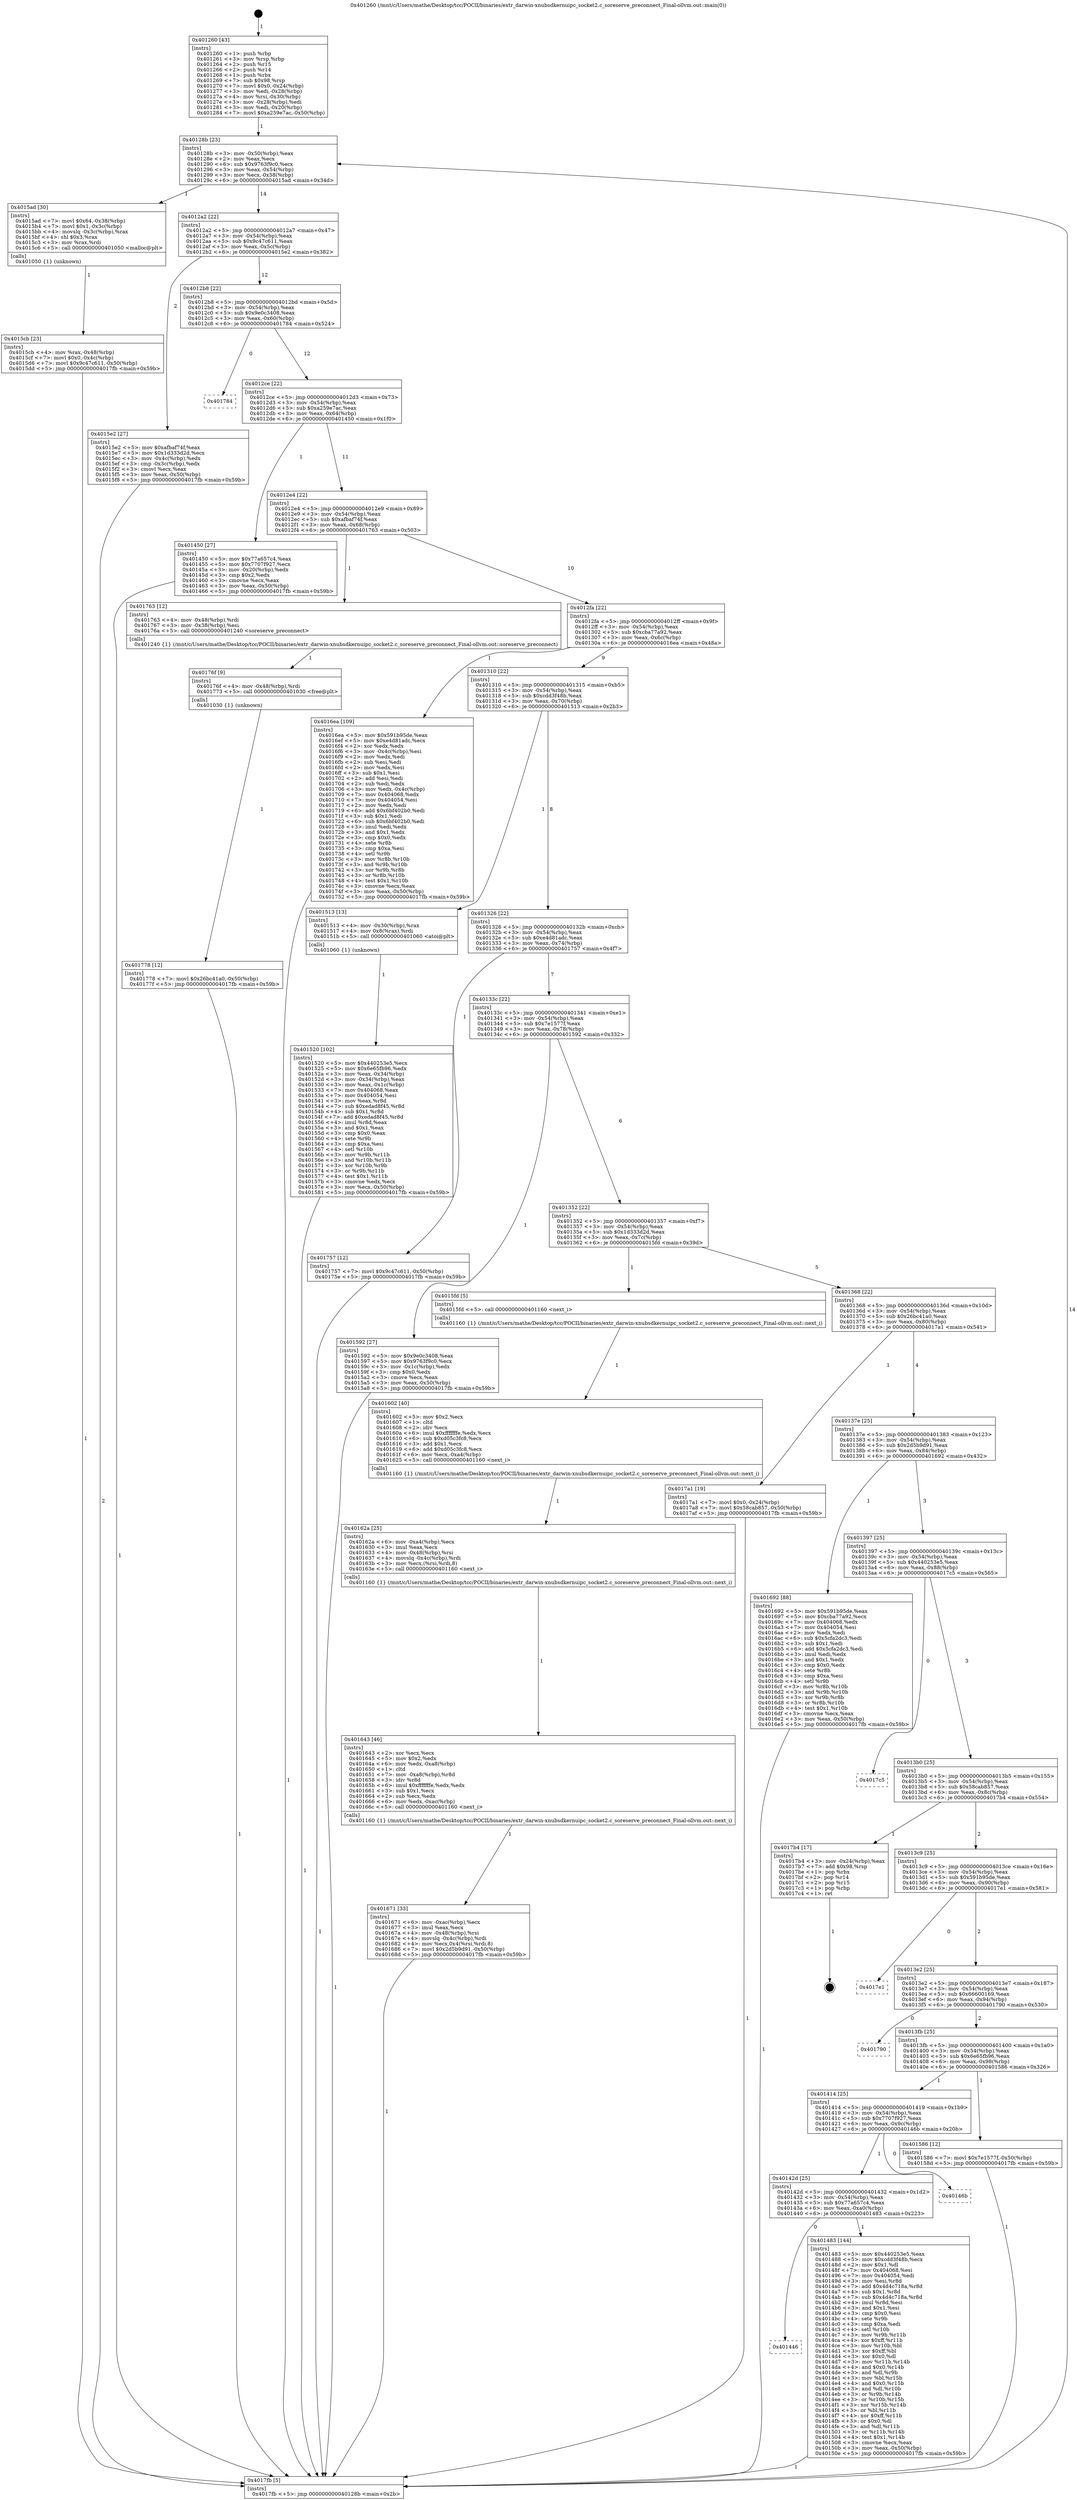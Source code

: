 digraph "0x401260" {
  label = "0x401260 (/mnt/c/Users/mathe/Desktop/tcc/POCII/binaries/extr_darwin-xnubsdkernuipc_socket2.c_soreserve_preconnect_Final-ollvm.out::main(0))"
  labelloc = "t"
  node[shape=record]

  Entry [label="",width=0.3,height=0.3,shape=circle,fillcolor=black,style=filled]
  "0x40128b" [label="{
     0x40128b [23]\l
     | [instrs]\l
     &nbsp;&nbsp;0x40128b \<+3\>: mov -0x50(%rbp),%eax\l
     &nbsp;&nbsp;0x40128e \<+2\>: mov %eax,%ecx\l
     &nbsp;&nbsp;0x401290 \<+6\>: sub $0x9763f9c0,%ecx\l
     &nbsp;&nbsp;0x401296 \<+3\>: mov %eax,-0x54(%rbp)\l
     &nbsp;&nbsp;0x401299 \<+3\>: mov %ecx,-0x58(%rbp)\l
     &nbsp;&nbsp;0x40129c \<+6\>: je 00000000004015ad \<main+0x34d\>\l
  }"]
  "0x4015ad" [label="{
     0x4015ad [30]\l
     | [instrs]\l
     &nbsp;&nbsp;0x4015ad \<+7\>: movl $0x64,-0x38(%rbp)\l
     &nbsp;&nbsp;0x4015b4 \<+7\>: movl $0x1,-0x3c(%rbp)\l
     &nbsp;&nbsp;0x4015bb \<+4\>: movslq -0x3c(%rbp),%rax\l
     &nbsp;&nbsp;0x4015bf \<+4\>: shl $0x3,%rax\l
     &nbsp;&nbsp;0x4015c3 \<+3\>: mov %rax,%rdi\l
     &nbsp;&nbsp;0x4015c6 \<+5\>: call 0000000000401050 \<malloc@plt\>\l
     | [calls]\l
     &nbsp;&nbsp;0x401050 \{1\} (unknown)\l
  }"]
  "0x4012a2" [label="{
     0x4012a2 [22]\l
     | [instrs]\l
     &nbsp;&nbsp;0x4012a2 \<+5\>: jmp 00000000004012a7 \<main+0x47\>\l
     &nbsp;&nbsp;0x4012a7 \<+3\>: mov -0x54(%rbp),%eax\l
     &nbsp;&nbsp;0x4012aa \<+5\>: sub $0x9c47c611,%eax\l
     &nbsp;&nbsp;0x4012af \<+3\>: mov %eax,-0x5c(%rbp)\l
     &nbsp;&nbsp;0x4012b2 \<+6\>: je 00000000004015e2 \<main+0x382\>\l
  }"]
  Exit [label="",width=0.3,height=0.3,shape=circle,fillcolor=black,style=filled,peripheries=2]
  "0x4015e2" [label="{
     0x4015e2 [27]\l
     | [instrs]\l
     &nbsp;&nbsp;0x4015e2 \<+5\>: mov $0xafbaf74f,%eax\l
     &nbsp;&nbsp;0x4015e7 \<+5\>: mov $0x1d333d2d,%ecx\l
     &nbsp;&nbsp;0x4015ec \<+3\>: mov -0x4c(%rbp),%edx\l
     &nbsp;&nbsp;0x4015ef \<+3\>: cmp -0x3c(%rbp),%edx\l
     &nbsp;&nbsp;0x4015f2 \<+3\>: cmovl %ecx,%eax\l
     &nbsp;&nbsp;0x4015f5 \<+3\>: mov %eax,-0x50(%rbp)\l
     &nbsp;&nbsp;0x4015f8 \<+5\>: jmp 00000000004017fb \<main+0x59b\>\l
  }"]
  "0x4012b8" [label="{
     0x4012b8 [22]\l
     | [instrs]\l
     &nbsp;&nbsp;0x4012b8 \<+5\>: jmp 00000000004012bd \<main+0x5d\>\l
     &nbsp;&nbsp;0x4012bd \<+3\>: mov -0x54(%rbp),%eax\l
     &nbsp;&nbsp;0x4012c0 \<+5\>: sub $0x9e0c3408,%eax\l
     &nbsp;&nbsp;0x4012c5 \<+3\>: mov %eax,-0x60(%rbp)\l
     &nbsp;&nbsp;0x4012c8 \<+6\>: je 0000000000401784 \<main+0x524\>\l
  }"]
  "0x401778" [label="{
     0x401778 [12]\l
     | [instrs]\l
     &nbsp;&nbsp;0x401778 \<+7\>: movl $0x26bc41a0,-0x50(%rbp)\l
     &nbsp;&nbsp;0x40177f \<+5\>: jmp 00000000004017fb \<main+0x59b\>\l
  }"]
  "0x401784" [label="{
     0x401784\l
  }", style=dashed]
  "0x4012ce" [label="{
     0x4012ce [22]\l
     | [instrs]\l
     &nbsp;&nbsp;0x4012ce \<+5\>: jmp 00000000004012d3 \<main+0x73\>\l
     &nbsp;&nbsp;0x4012d3 \<+3\>: mov -0x54(%rbp),%eax\l
     &nbsp;&nbsp;0x4012d6 \<+5\>: sub $0xa259e7ac,%eax\l
     &nbsp;&nbsp;0x4012db \<+3\>: mov %eax,-0x64(%rbp)\l
     &nbsp;&nbsp;0x4012de \<+6\>: je 0000000000401450 \<main+0x1f0\>\l
  }"]
  "0x40176f" [label="{
     0x40176f [9]\l
     | [instrs]\l
     &nbsp;&nbsp;0x40176f \<+4\>: mov -0x48(%rbp),%rdi\l
     &nbsp;&nbsp;0x401773 \<+5\>: call 0000000000401030 \<free@plt\>\l
     | [calls]\l
     &nbsp;&nbsp;0x401030 \{1\} (unknown)\l
  }"]
  "0x401450" [label="{
     0x401450 [27]\l
     | [instrs]\l
     &nbsp;&nbsp;0x401450 \<+5\>: mov $0x77a657c4,%eax\l
     &nbsp;&nbsp;0x401455 \<+5\>: mov $0x7707f927,%ecx\l
     &nbsp;&nbsp;0x40145a \<+3\>: mov -0x20(%rbp),%edx\l
     &nbsp;&nbsp;0x40145d \<+3\>: cmp $0x2,%edx\l
     &nbsp;&nbsp;0x401460 \<+3\>: cmovne %ecx,%eax\l
     &nbsp;&nbsp;0x401463 \<+3\>: mov %eax,-0x50(%rbp)\l
     &nbsp;&nbsp;0x401466 \<+5\>: jmp 00000000004017fb \<main+0x59b\>\l
  }"]
  "0x4012e4" [label="{
     0x4012e4 [22]\l
     | [instrs]\l
     &nbsp;&nbsp;0x4012e4 \<+5\>: jmp 00000000004012e9 \<main+0x89\>\l
     &nbsp;&nbsp;0x4012e9 \<+3\>: mov -0x54(%rbp),%eax\l
     &nbsp;&nbsp;0x4012ec \<+5\>: sub $0xafbaf74f,%eax\l
     &nbsp;&nbsp;0x4012f1 \<+3\>: mov %eax,-0x68(%rbp)\l
     &nbsp;&nbsp;0x4012f4 \<+6\>: je 0000000000401763 \<main+0x503\>\l
  }"]
  "0x4017fb" [label="{
     0x4017fb [5]\l
     | [instrs]\l
     &nbsp;&nbsp;0x4017fb \<+5\>: jmp 000000000040128b \<main+0x2b\>\l
  }"]
  "0x401260" [label="{
     0x401260 [43]\l
     | [instrs]\l
     &nbsp;&nbsp;0x401260 \<+1\>: push %rbp\l
     &nbsp;&nbsp;0x401261 \<+3\>: mov %rsp,%rbp\l
     &nbsp;&nbsp;0x401264 \<+2\>: push %r15\l
     &nbsp;&nbsp;0x401266 \<+2\>: push %r14\l
     &nbsp;&nbsp;0x401268 \<+1\>: push %rbx\l
     &nbsp;&nbsp;0x401269 \<+7\>: sub $0x98,%rsp\l
     &nbsp;&nbsp;0x401270 \<+7\>: movl $0x0,-0x24(%rbp)\l
     &nbsp;&nbsp;0x401277 \<+3\>: mov %edi,-0x28(%rbp)\l
     &nbsp;&nbsp;0x40127a \<+4\>: mov %rsi,-0x30(%rbp)\l
     &nbsp;&nbsp;0x40127e \<+3\>: mov -0x28(%rbp),%edi\l
     &nbsp;&nbsp;0x401281 \<+3\>: mov %edi,-0x20(%rbp)\l
     &nbsp;&nbsp;0x401284 \<+7\>: movl $0xa259e7ac,-0x50(%rbp)\l
  }"]
  "0x401671" [label="{
     0x401671 [33]\l
     | [instrs]\l
     &nbsp;&nbsp;0x401671 \<+6\>: mov -0xac(%rbp),%ecx\l
     &nbsp;&nbsp;0x401677 \<+3\>: imul %eax,%ecx\l
     &nbsp;&nbsp;0x40167a \<+4\>: mov -0x48(%rbp),%rsi\l
     &nbsp;&nbsp;0x40167e \<+4\>: movslq -0x4c(%rbp),%rdi\l
     &nbsp;&nbsp;0x401682 \<+4\>: mov %ecx,0x4(%rsi,%rdi,8)\l
     &nbsp;&nbsp;0x401686 \<+7\>: movl $0x2d5b9d91,-0x50(%rbp)\l
     &nbsp;&nbsp;0x40168d \<+5\>: jmp 00000000004017fb \<main+0x59b\>\l
  }"]
  "0x401763" [label="{
     0x401763 [12]\l
     | [instrs]\l
     &nbsp;&nbsp;0x401763 \<+4\>: mov -0x48(%rbp),%rdi\l
     &nbsp;&nbsp;0x401767 \<+3\>: mov -0x38(%rbp),%esi\l
     &nbsp;&nbsp;0x40176a \<+5\>: call 0000000000401240 \<soreserve_preconnect\>\l
     | [calls]\l
     &nbsp;&nbsp;0x401240 \{1\} (/mnt/c/Users/mathe/Desktop/tcc/POCII/binaries/extr_darwin-xnubsdkernuipc_socket2.c_soreserve_preconnect_Final-ollvm.out::soreserve_preconnect)\l
  }"]
  "0x4012fa" [label="{
     0x4012fa [22]\l
     | [instrs]\l
     &nbsp;&nbsp;0x4012fa \<+5\>: jmp 00000000004012ff \<main+0x9f\>\l
     &nbsp;&nbsp;0x4012ff \<+3\>: mov -0x54(%rbp),%eax\l
     &nbsp;&nbsp;0x401302 \<+5\>: sub $0xcba77a92,%eax\l
     &nbsp;&nbsp;0x401307 \<+3\>: mov %eax,-0x6c(%rbp)\l
     &nbsp;&nbsp;0x40130a \<+6\>: je 00000000004016ea \<main+0x48a\>\l
  }"]
  "0x401643" [label="{
     0x401643 [46]\l
     | [instrs]\l
     &nbsp;&nbsp;0x401643 \<+2\>: xor %ecx,%ecx\l
     &nbsp;&nbsp;0x401645 \<+5\>: mov $0x2,%edx\l
     &nbsp;&nbsp;0x40164a \<+6\>: mov %edx,-0xa8(%rbp)\l
     &nbsp;&nbsp;0x401650 \<+1\>: cltd\l
     &nbsp;&nbsp;0x401651 \<+7\>: mov -0xa8(%rbp),%r8d\l
     &nbsp;&nbsp;0x401658 \<+3\>: idiv %r8d\l
     &nbsp;&nbsp;0x40165b \<+6\>: imul $0xfffffffe,%edx,%edx\l
     &nbsp;&nbsp;0x401661 \<+3\>: sub $0x1,%ecx\l
     &nbsp;&nbsp;0x401664 \<+2\>: sub %ecx,%edx\l
     &nbsp;&nbsp;0x401666 \<+6\>: mov %edx,-0xac(%rbp)\l
     &nbsp;&nbsp;0x40166c \<+5\>: call 0000000000401160 \<next_i\>\l
     | [calls]\l
     &nbsp;&nbsp;0x401160 \{1\} (/mnt/c/Users/mathe/Desktop/tcc/POCII/binaries/extr_darwin-xnubsdkernuipc_socket2.c_soreserve_preconnect_Final-ollvm.out::next_i)\l
  }"]
  "0x4016ea" [label="{
     0x4016ea [109]\l
     | [instrs]\l
     &nbsp;&nbsp;0x4016ea \<+5\>: mov $0x591b95de,%eax\l
     &nbsp;&nbsp;0x4016ef \<+5\>: mov $0xe4d81adc,%ecx\l
     &nbsp;&nbsp;0x4016f4 \<+2\>: xor %edx,%edx\l
     &nbsp;&nbsp;0x4016f6 \<+3\>: mov -0x4c(%rbp),%esi\l
     &nbsp;&nbsp;0x4016f9 \<+2\>: mov %edx,%edi\l
     &nbsp;&nbsp;0x4016fb \<+2\>: sub %esi,%edi\l
     &nbsp;&nbsp;0x4016fd \<+2\>: mov %edx,%esi\l
     &nbsp;&nbsp;0x4016ff \<+3\>: sub $0x1,%esi\l
     &nbsp;&nbsp;0x401702 \<+2\>: add %esi,%edi\l
     &nbsp;&nbsp;0x401704 \<+2\>: sub %edi,%edx\l
     &nbsp;&nbsp;0x401706 \<+3\>: mov %edx,-0x4c(%rbp)\l
     &nbsp;&nbsp;0x401709 \<+7\>: mov 0x404068,%edx\l
     &nbsp;&nbsp;0x401710 \<+7\>: mov 0x404054,%esi\l
     &nbsp;&nbsp;0x401717 \<+2\>: mov %edx,%edi\l
     &nbsp;&nbsp;0x401719 \<+6\>: add $0x6bf402b0,%edi\l
     &nbsp;&nbsp;0x40171f \<+3\>: sub $0x1,%edi\l
     &nbsp;&nbsp;0x401722 \<+6\>: sub $0x6bf402b0,%edi\l
     &nbsp;&nbsp;0x401728 \<+3\>: imul %edi,%edx\l
     &nbsp;&nbsp;0x40172b \<+3\>: and $0x1,%edx\l
     &nbsp;&nbsp;0x40172e \<+3\>: cmp $0x0,%edx\l
     &nbsp;&nbsp;0x401731 \<+4\>: sete %r8b\l
     &nbsp;&nbsp;0x401735 \<+3\>: cmp $0xa,%esi\l
     &nbsp;&nbsp;0x401738 \<+4\>: setl %r9b\l
     &nbsp;&nbsp;0x40173c \<+3\>: mov %r8b,%r10b\l
     &nbsp;&nbsp;0x40173f \<+3\>: and %r9b,%r10b\l
     &nbsp;&nbsp;0x401742 \<+3\>: xor %r9b,%r8b\l
     &nbsp;&nbsp;0x401745 \<+3\>: or %r8b,%r10b\l
     &nbsp;&nbsp;0x401748 \<+4\>: test $0x1,%r10b\l
     &nbsp;&nbsp;0x40174c \<+3\>: cmovne %ecx,%eax\l
     &nbsp;&nbsp;0x40174f \<+3\>: mov %eax,-0x50(%rbp)\l
     &nbsp;&nbsp;0x401752 \<+5\>: jmp 00000000004017fb \<main+0x59b\>\l
  }"]
  "0x401310" [label="{
     0x401310 [22]\l
     | [instrs]\l
     &nbsp;&nbsp;0x401310 \<+5\>: jmp 0000000000401315 \<main+0xb5\>\l
     &nbsp;&nbsp;0x401315 \<+3\>: mov -0x54(%rbp),%eax\l
     &nbsp;&nbsp;0x401318 \<+5\>: sub $0xcdd3f48b,%eax\l
     &nbsp;&nbsp;0x40131d \<+3\>: mov %eax,-0x70(%rbp)\l
     &nbsp;&nbsp;0x401320 \<+6\>: je 0000000000401513 \<main+0x2b3\>\l
  }"]
  "0x40162a" [label="{
     0x40162a [25]\l
     | [instrs]\l
     &nbsp;&nbsp;0x40162a \<+6\>: mov -0xa4(%rbp),%ecx\l
     &nbsp;&nbsp;0x401630 \<+3\>: imul %eax,%ecx\l
     &nbsp;&nbsp;0x401633 \<+4\>: mov -0x48(%rbp),%rsi\l
     &nbsp;&nbsp;0x401637 \<+4\>: movslq -0x4c(%rbp),%rdi\l
     &nbsp;&nbsp;0x40163b \<+3\>: mov %ecx,(%rsi,%rdi,8)\l
     &nbsp;&nbsp;0x40163e \<+5\>: call 0000000000401160 \<next_i\>\l
     | [calls]\l
     &nbsp;&nbsp;0x401160 \{1\} (/mnt/c/Users/mathe/Desktop/tcc/POCII/binaries/extr_darwin-xnubsdkernuipc_socket2.c_soreserve_preconnect_Final-ollvm.out::next_i)\l
  }"]
  "0x401513" [label="{
     0x401513 [13]\l
     | [instrs]\l
     &nbsp;&nbsp;0x401513 \<+4\>: mov -0x30(%rbp),%rax\l
     &nbsp;&nbsp;0x401517 \<+4\>: mov 0x8(%rax),%rdi\l
     &nbsp;&nbsp;0x40151b \<+5\>: call 0000000000401060 \<atoi@plt\>\l
     | [calls]\l
     &nbsp;&nbsp;0x401060 \{1\} (unknown)\l
  }"]
  "0x401326" [label="{
     0x401326 [22]\l
     | [instrs]\l
     &nbsp;&nbsp;0x401326 \<+5\>: jmp 000000000040132b \<main+0xcb\>\l
     &nbsp;&nbsp;0x40132b \<+3\>: mov -0x54(%rbp),%eax\l
     &nbsp;&nbsp;0x40132e \<+5\>: sub $0xe4d81adc,%eax\l
     &nbsp;&nbsp;0x401333 \<+3\>: mov %eax,-0x74(%rbp)\l
     &nbsp;&nbsp;0x401336 \<+6\>: je 0000000000401757 \<main+0x4f7\>\l
  }"]
  "0x401602" [label="{
     0x401602 [40]\l
     | [instrs]\l
     &nbsp;&nbsp;0x401602 \<+5\>: mov $0x2,%ecx\l
     &nbsp;&nbsp;0x401607 \<+1\>: cltd\l
     &nbsp;&nbsp;0x401608 \<+2\>: idiv %ecx\l
     &nbsp;&nbsp;0x40160a \<+6\>: imul $0xfffffffe,%edx,%ecx\l
     &nbsp;&nbsp;0x401610 \<+6\>: sub $0xd05c3fc8,%ecx\l
     &nbsp;&nbsp;0x401616 \<+3\>: add $0x1,%ecx\l
     &nbsp;&nbsp;0x401619 \<+6\>: add $0xd05c3fc8,%ecx\l
     &nbsp;&nbsp;0x40161f \<+6\>: mov %ecx,-0xa4(%rbp)\l
     &nbsp;&nbsp;0x401625 \<+5\>: call 0000000000401160 \<next_i\>\l
     | [calls]\l
     &nbsp;&nbsp;0x401160 \{1\} (/mnt/c/Users/mathe/Desktop/tcc/POCII/binaries/extr_darwin-xnubsdkernuipc_socket2.c_soreserve_preconnect_Final-ollvm.out::next_i)\l
  }"]
  "0x401757" [label="{
     0x401757 [12]\l
     | [instrs]\l
     &nbsp;&nbsp;0x401757 \<+7\>: movl $0x9c47c611,-0x50(%rbp)\l
     &nbsp;&nbsp;0x40175e \<+5\>: jmp 00000000004017fb \<main+0x59b\>\l
  }"]
  "0x40133c" [label="{
     0x40133c [22]\l
     | [instrs]\l
     &nbsp;&nbsp;0x40133c \<+5\>: jmp 0000000000401341 \<main+0xe1\>\l
     &nbsp;&nbsp;0x401341 \<+3\>: mov -0x54(%rbp),%eax\l
     &nbsp;&nbsp;0x401344 \<+5\>: sub $0x7e1577f,%eax\l
     &nbsp;&nbsp;0x401349 \<+3\>: mov %eax,-0x78(%rbp)\l
     &nbsp;&nbsp;0x40134c \<+6\>: je 0000000000401592 \<main+0x332\>\l
  }"]
  "0x4015cb" [label="{
     0x4015cb [23]\l
     | [instrs]\l
     &nbsp;&nbsp;0x4015cb \<+4\>: mov %rax,-0x48(%rbp)\l
     &nbsp;&nbsp;0x4015cf \<+7\>: movl $0x0,-0x4c(%rbp)\l
     &nbsp;&nbsp;0x4015d6 \<+7\>: movl $0x9c47c611,-0x50(%rbp)\l
     &nbsp;&nbsp;0x4015dd \<+5\>: jmp 00000000004017fb \<main+0x59b\>\l
  }"]
  "0x401592" [label="{
     0x401592 [27]\l
     | [instrs]\l
     &nbsp;&nbsp;0x401592 \<+5\>: mov $0x9e0c3408,%eax\l
     &nbsp;&nbsp;0x401597 \<+5\>: mov $0x9763f9c0,%ecx\l
     &nbsp;&nbsp;0x40159c \<+3\>: mov -0x1c(%rbp),%edx\l
     &nbsp;&nbsp;0x40159f \<+3\>: cmp $0x0,%edx\l
     &nbsp;&nbsp;0x4015a2 \<+3\>: cmove %ecx,%eax\l
     &nbsp;&nbsp;0x4015a5 \<+3\>: mov %eax,-0x50(%rbp)\l
     &nbsp;&nbsp;0x4015a8 \<+5\>: jmp 00000000004017fb \<main+0x59b\>\l
  }"]
  "0x401352" [label="{
     0x401352 [22]\l
     | [instrs]\l
     &nbsp;&nbsp;0x401352 \<+5\>: jmp 0000000000401357 \<main+0xf7\>\l
     &nbsp;&nbsp;0x401357 \<+3\>: mov -0x54(%rbp),%eax\l
     &nbsp;&nbsp;0x40135a \<+5\>: sub $0x1d333d2d,%eax\l
     &nbsp;&nbsp;0x40135f \<+3\>: mov %eax,-0x7c(%rbp)\l
     &nbsp;&nbsp;0x401362 \<+6\>: je 00000000004015fd \<main+0x39d\>\l
  }"]
  "0x401520" [label="{
     0x401520 [102]\l
     | [instrs]\l
     &nbsp;&nbsp;0x401520 \<+5\>: mov $0x440253e5,%ecx\l
     &nbsp;&nbsp;0x401525 \<+5\>: mov $0x6e65fb96,%edx\l
     &nbsp;&nbsp;0x40152a \<+3\>: mov %eax,-0x34(%rbp)\l
     &nbsp;&nbsp;0x40152d \<+3\>: mov -0x34(%rbp),%eax\l
     &nbsp;&nbsp;0x401530 \<+3\>: mov %eax,-0x1c(%rbp)\l
     &nbsp;&nbsp;0x401533 \<+7\>: mov 0x404068,%eax\l
     &nbsp;&nbsp;0x40153a \<+7\>: mov 0x404054,%esi\l
     &nbsp;&nbsp;0x401541 \<+3\>: mov %eax,%r8d\l
     &nbsp;&nbsp;0x401544 \<+7\>: sub $0xedad8f45,%r8d\l
     &nbsp;&nbsp;0x40154b \<+4\>: sub $0x1,%r8d\l
     &nbsp;&nbsp;0x40154f \<+7\>: add $0xedad8f45,%r8d\l
     &nbsp;&nbsp;0x401556 \<+4\>: imul %r8d,%eax\l
     &nbsp;&nbsp;0x40155a \<+3\>: and $0x1,%eax\l
     &nbsp;&nbsp;0x40155d \<+3\>: cmp $0x0,%eax\l
     &nbsp;&nbsp;0x401560 \<+4\>: sete %r9b\l
     &nbsp;&nbsp;0x401564 \<+3\>: cmp $0xa,%esi\l
     &nbsp;&nbsp;0x401567 \<+4\>: setl %r10b\l
     &nbsp;&nbsp;0x40156b \<+3\>: mov %r9b,%r11b\l
     &nbsp;&nbsp;0x40156e \<+3\>: and %r10b,%r11b\l
     &nbsp;&nbsp;0x401571 \<+3\>: xor %r10b,%r9b\l
     &nbsp;&nbsp;0x401574 \<+3\>: or %r9b,%r11b\l
     &nbsp;&nbsp;0x401577 \<+4\>: test $0x1,%r11b\l
     &nbsp;&nbsp;0x40157b \<+3\>: cmovne %edx,%ecx\l
     &nbsp;&nbsp;0x40157e \<+3\>: mov %ecx,-0x50(%rbp)\l
     &nbsp;&nbsp;0x401581 \<+5\>: jmp 00000000004017fb \<main+0x59b\>\l
  }"]
  "0x4015fd" [label="{
     0x4015fd [5]\l
     | [instrs]\l
     &nbsp;&nbsp;0x4015fd \<+5\>: call 0000000000401160 \<next_i\>\l
     | [calls]\l
     &nbsp;&nbsp;0x401160 \{1\} (/mnt/c/Users/mathe/Desktop/tcc/POCII/binaries/extr_darwin-xnubsdkernuipc_socket2.c_soreserve_preconnect_Final-ollvm.out::next_i)\l
  }"]
  "0x401368" [label="{
     0x401368 [22]\l
     | [instrs]\l
     &nbsp;&nbsp;0x401368 \<+5\>: jmp 000000000040136d \<main+0x10d\>\l
     &nbsp;&nbsp;0x40136d \<+3\>: mov -0x54(%rbp),%eax\l
     &nbsp;&nbsp;0x401370 \<+5\>: sub $0x26bc41a0,%eax\l
     &nbsp;&nbsp;0x401375 \<+3\>: mov %eax,-0x80(%rbp)\l
     &nbsp;&nbsp;0x401378 \<+6\>: je 00000000004017a1 \<main+0x541\>\l
  }"]
  "0x401446" [label="{
     0x401446\l
  }", style=dashed]
  "0x4017a1" [label="{
     0x4017a1 [19]\l
     | [instrs]\l
     &nbsp;&nbsp;0x4017a1 \<+7\>: movl $0x0,-0x24(%rbp)\l
     &nbsp;&nbsp;0x4017a8 \<+7\>: movl $0x58cab857,-0x50(%rbp)\l
     &nbsp;&nbsp;0x4017af \<+5\>: jmp 00000000004017fb \<main+0x59b\>\l
  }"]
  "0x40137e" [label="{
     0x40137e [25]\l
     | [instrs]\l
     &nbsp;&nbsp;0x40137e \<+5\>: jmp 0000000000401383 \<main+0x123\>\l
     &nbsp;&nbsp;0x401383 \<+3\>: mov -0x54(%rbp),%eax\l
     &nbsp;&nbsp;0x401386 \<+5\>: sub $0x2d5b9d91,%eax\l
     &nbsp;&nbsp;0x40138b \<+6\>: mov %eax,-0x84(%rbp)\l
     &nbsp;&nbsp;0x401391 \<+6\>: je 0000000000401692 \<main+0x432\>\l
  }"]
  "0x401483" [label="{
     0x401483 [144]\l
     | [instrs]\l
     &nbsp;&nbsp;0x401483 \<+5\>: mov $0x440253e5,%eax\l
     &nbsp;&nbsp;0x401488 \<+5\>: mov $0xcdd3f48b,%ecx\l
     &nbsp;&nbsp;0x40148d \<+2\>: mov $0x1,%dl\l
     &nbsp;&nbsp;0x40148f \<+7\>: mov 0x404068,%esi\l
     &nbsp;&nbsp;0x401496 \<+7\>: mov 0x404054,%edi\l
     &nbsp;&nbsp;0x40149d \<+3\>: mov %esi,%r8d\l
     &nbsp;&nbsp;0x4014a0 \<+7\>: add $0x4d4c718a,%r8d\l
     &nbsp;&nbsp;0x4014a7 \<+4\>: sub $0x1,%r8d\l
     &nbsp;&nbsp;0x4014ab \<+7\>: sub $0x4d4c718a,%r8d\l
     &nbsp;&nbsp;0x4014b2 \<+4\>: imul %r8d,%esi\l
     &nbsp;&nbsp;0x4014b6 \<+3\>: and $0x1,%esi\l
     &nbsp;&nbsp;0x4014b9 \<+3\>: cmp $0x0,%esi\l
     &nbsp;&nbsp;0x4014bc \<+4\>: sete %r9b\l
     &nbsp;&nbsp;0x4014c0 \<+3\>: cmp $0xa,%edi\l
     &nbsp;&nbsp;0x4014c3 \<+4\>: setl %r10b\l
     &nbsp;&nbsp;0x4014c7 \<+3\>: mov %r9b,%r11b\l
     &nbsp;&nbsp;0x4014ca \<+4\>: xor $0xff,%r11b\l
     &nbsp;&nbsp;0x4014ce \<+3\>: mov %r10b,%bl\l
     &nbsp;&nbsp;0x4014d1 \<+3\>: xor $0xff,%bl\l
     &nbsp;&nbsp;0x4014d4 \<+3\>: xor $0x0,%dl\l
     &nbsp;&nbsp;0x4014d7 \<+3\>: mov %r11b,%r14b\l
     &nbsp;&nbsp;0x4014da \<+4\>: and $0x0,%r14b\l
     &nbsp;&nbsp;0x4014de \<+3\>: and %dl,%r9b\l
     &nbsp;&nbsp;0x4014e1 \<+3\>: mov %bl,%r15b\l
     &nbsp;&nbsp;0x4014e4 \<+4\>: and $0x0,%r15b\l
     &nbsp;&nbsp;0x4014e8 \<+3\>: and %dl,%r10b\l
     &nbsp;&nbsp;0x4014eb \<+3\>: or %r9b,%r14b\l
     &nbsp;&nbsp;0x4014ee \<+3\>: or %r10b,%r15b\l
     &nbsp;&nbsp;0x4014f1 \<+3\>: xor %r15b,%r14b\l
     &nbsp;&nbsp;0x4014f4 \<+3\>: or %bl,%r11b\l
     &nbsp;&nbsp;0x4014f7 \<+4\>: xor $0xff,%r11b\l
     &nbsp;&nbsp;0x4014fb \<+3\>: or $0x0,%dl\l
     &nbsp;&nbsp;0x4014fe \<+3\>: and %dl,%r11b\l
     &nbsp;&nbsp;0x401501 \<+3\>: or %r11b,%r14b\l
     &nbsp;&nbsp;0x401504 \<+4\>: test $0x1,%r14b\l
     &nbsp;&nbsp;0x401508 \<+3\>: cmovne %ecx,%eax\l
     &nbsp;&nbsp;0x40150b \<+3\>: mov %eax,-0x50(%rbp)\l
     &nbsp;&nbsp;0x40150e \<+5\>: jmp 00000000004017fb \<main+0x59b\>\l
  }"]
  "0x401692" [label="{
     0x401692 [88]\l
     | [instrs]\l
     &nbsp;&nbsp;0x401692 \<+5\>: mov $0x591b95de,%eax\l
     &nbsp;&nbsp;0x401697 \<+5\>: mov $0xcba77a92,%ecx\l
     &nbsp;&nbsp;0x40169c \<+7\>: mov 0x404068,%edx\l
     &nbsp;&nbsp;0x4016a3 \<+7\>: mov 0x404054,%esi\l
     &nbsp;&nbsp;0x4016aa \<+2\>: mov %edx,%edi\l
     &nbsp;&nbsp;0x4016ac \<+6\>: sub $0x5cfa2dc3,%edi\l
     &nbsp;&nbsp;0x4016b2 \<+3\>: sub $0x1,%edi\l
     &nbsp;&nbsp;0x4016b5 \<+6\>: add $0x5cfa2dc3,%edi\l
     &nbsp;&nbsp;0x4016bb \<+3\>: imul %edi,%edx\l
     &nbsp;&nbsp;0x4016be \<+3\>: and $0x1,%edx\l
     &nbsp;&nbsp;0x4016c1 \<+3\>: cmp $0x0,%edx\l
     &nbsp;&nbsp;0x4016c4 \<+4\>: sete %r8b\l
     &nbsp;&nbsp;0x4016c8 \<+3\>: cmp $0xa,%esi\l
     &nbsp;&nbsp;0x4016cb \<+4\>: setl %r9b\l
     &nbsp;&nbsp;0x4016cf \<+3\>: mov %r8b,%r10b\l
     &nbsp;&nbsp;0x4016d2 \<+3\>: and %r9b,%r10b\l
     &nbsp;&nbsp;0x4016d5 \<+3\>: xor %r9b,%r8b\l
     &nbsp;&nbsp;0x4016d8 \<+3\>: or %r8b,%r10b\l
     &nbsp;&nbsp;0x4016db \<+4\>: test $0x1,%r10b\l
     &nbsp;&nbsp;0x4016df \<+3\>: cmovne %ecx,%eax\l
     &nbsp;&nbsp;0x4016e2 \<+3\>: mov %eax,-0x50(%rbp)\l
     &nbsp;&nbsp;0x4016e5 \<+5\>: jmp 00000000004017fb \<main+0x59b\>\l
  }"]
  "0x401397" [label="{
     0x401397 [25]\l
     | [instrs]\l
     &nbsp;&nbsp;0x401397 \<+5\>: jmp 000000000040139c \<main+0x13c\>\l
     &nbsp;&nbsp;0x40139c \<+3\>: mov -0x54(%rbp),%eax\l
     &nbsp;&nbsp;0x40139f \<+5\>: sub $0x440253e5,%eax\l
     &nbsp;&nbsp;0x4013a4 \<+6\>: mov %eax,-0x88(%rbp)\l
     &nbsp;&nbsp;0x4013aa \<+6\>: je 00000000004017c5 \<main+0x565\>\l
  }"]
  "0x40142d" [label="{
     0x40142d [25]\l
     | [instrs]\l
     &nbsp;&nbsp;0x40142d \<+5\>: jmp 0000000000401432 \<main+0x1d2\>\l
     &nbsp;&nbsp;0x401432 \<+3\>: mov -0x54(%rbp),%eax\l
     &nbsp;&nbsp;0x401435 \<+5\>: sub $0x77a657c4,%eax\l
     &nbsp;&nbsp;0x40143a \<+6\>: mov %eax,-0xa0(%rbp)\l
     &nbsp;&nbsp;0x401440 \<+6\>: je 0000000000401483 \<main+0x223\>\l
  }"]
  "0x4017c5" [label="{
     0x4017c5\l
  }", style=dashed]
  "0x4013b0" [label="{
     0x4013b0 [25]\l
     | [instrs]\l
     &nbsp;&nbsp;0x4013b0 \<+5\>: jmp 00000000004013b5 \<main+0x155\>\l
     &nbsp;&nbsp;0x4013b5 \<+3\>: mov -0x54(%rbp),%eax\l
     &nbsp;&nbsp;0x4013b8 \<+5\>: sub $0x58cab857,%eax\l
     &nbsp;&nbsp;0x4013bd \<+6\>: mov %eax,-0x8c(%rbp)\l
     &nbsp;&nbsp;0x4013c3 \<+6\>: je 00000000004017b4 \<main+0x554\>\l
  }"]
  "0x40146b" [label="{
     0x40146b\l
  }", style=dashed]
  "0x4017b4" [label="{
     0x4017b4 [17]\l
     | [instrs]\l
     &nbsp;&nbsp;0x4017b4 \<+3\>: mov -0x24(%rbp),%eax\l
     &nbsp;&nbsp;0x4017b7 \<+7\>: add $0x98,%rsp\l
     &nbsp;&nbsp;0x4017be \<+1\>: pop %rbx\l
     &nbsp;&nbsp;0x4017bf \<+2\>: pop %r14\l
     &nbsp;&nbsp;0x4017c1 \<+2\>: pop %r15\l
     &nbsp;&nbsp;0x4017c3 \<+1\>: pop %rbp\l
     &nbsp;&nbsp;0x4017c4 \<+1\>: ret\l
  }"]
  "0x4013c9" [label="{
     0x4013c9 [25]\l
     | [instrs]\l
     &nbsp;&nbsp;0x4013c9 \<+5\>: jmp 00000000004013ce \<main+0x16e\>\l
     &nbsp;&nbsp;0x4013ce \<+3\>: mov -0x54(%rbp),%eax\l
     &nbsp;&nbsp;0x4013d1 \<+5\>: sub $0x591b95de,%eax\l
     &nbsp;&nbsp;0x4013d6 \<+6\>: mov %eax,-0x90(%rbp)\l
     &nbsp;&nbsp;0x4013dc \<+6\>: je 00000000004017e1 \<main+0x581\>\l
  }"]
  "0x401414" [label="{
     0x401414 [25]\l
     | [instrs]\l
     &nbsp;&nbsp;0x401414 \<+5\>: jmp 0000000000401419 \<main+0x1b9\>\l
     &nbsp;&nbsp;0x401419 \<+3\>: mov -0x54(%rbp),%eax\l
     &nbsp;&nbsp;0x40141c \<+5\>: sub $0x7707f927,%eax\l
     &nbsp;&nbsp;0x401421 \<+6\>: mov %eax,-0x9c(%rbp)\l
     &nbsp;&nbsp;0x401427 \<+6\>: je 000000000040146b \<main+0x20b\>\l
  }"]
  "0x4017e1" [label="{
     0x4017e1\l
  }", style=dashed]
  "0x4013e2" [label="{
     0x4013e2 [25]\l
     | [instrs]\l
     &nbsp;&nbsp;0x4013e2 \<+5\>: jmp 00000000004013e7 \<main+0x187\>\l
     &nbsp;&nbsp;0x4013e7 \<+3\>: mov -0x54(%rbp),%eax\l
     &nbsp;&nbsp;0x4013ea \<+5\>: sub $0x66600169,%eax\l
     &nbsp;&nbsp;0x4013ef \<+6\>: mov %eax,-0x94(%rbp)\l
     &nbsp;&nbsp;0x4013f5 \<+6\>: je 0000000000401790 \<main+0x530\>\l
  }"]
  "0x401586" [label="{
     0x401586 [12]\l
     | [instrs]\l
     &nbsp;&nbsp;0x401586 \<+7\>: movl $0x7e1577f,-0x50(%rbp)\l
     &nbsp;&nbsp;0x40158d \<+5\>: jmp 00000000004017fb \<main+0x59b\>\l
  }"]
  "0x401790" [label="{
     0x401790\l
  }", style=dashed]
  "0x4013fb" [label="{
     0x4013fb [25]\l
     | [instrs]\l
     &nbsp;&nbsp;0x4013fb \<+5\>: jmp 0000000000401400 \<main+0x1a0\>\l
     &nbsp;&nbsp;0x401400 \<+3\>: mov -0x54(%rbp),%eax\l
     &nbsp;&nbsp;0x401403 \<+5\>: sub $0x6e65fb96,%eax\l
     &nbsp;&nbsp;0x401408 \<+6\>: mov %eax,-0x98(%rbp)\l
     &nbsp;&nbsp;0x40140e \<+6\>: je 0000000000401586 \<main+0x326\>\l
  }"]
  Entry -> "0x401260" [label=" 1"]
  "0x40128b" -> "0x4015ad" [label=" 1"]
  "0x40128b" -> "0x4012a2" [label=" 14"]
  "0x4017b4" -> Exit [label=" 1"]
  "0x4012a2" -> "0x4015e2" [label=" 2"]
  "0x4012a2" -> "0x4012b8" [label=" 12"]
  "0x4017a1" -> "0x4017fb" [label=" 1"]
  "0x4012b8" -> "0x401784" [label=" 0"]
  "0x4012b8" -> "0x4012ce" [label=" 12"]
  "0x401778" -> "0x4017fb" [label=" 1"]
  "0x4012ce" -> "0x401450" [label=" 1"]
  "0x4012ce" -> "0x4012e4" [label=" 11"]
  "0x401450" -> "0x4017fb" [label=" 1"]
  "0x401260" -> "0x40128b" [label=" 1"]
  "0x4017fb" -> "0x40128b" [label=" 14"]
  "0x40176f" -> "0x401778" [label=" 1"]
  "0x4012e4" -> "0x401763" [label=" 1"]
  "0x4012e4" -> "0x4012fa" [label=" 10"]
  "0x401763" -> "0x40176f" [label=" 1"]
  "0x4012fa" -> "0x4016ea" [label=" 1"]
  "0x4012fa" -> "0x401310" [label=" 9"]
  "0x401757" -> "0x4017fb" [label=" 1"]
  "0x401310" -> "0x401513" [label=" 1"]
  "0x401310" -> "0x401326" [label=" 8"]
  "0x4016ea" -> "0x4017fb" [label=" 1"]
  "0x401326" -> "0x401757" [label=" 1"]
  "0x401326" -> "0x40133c" [label=" 7"]
  "0x401692" -> "0x4017fb" [label=" 1"]
  "0x40133c" -> "0x401592" [label=" 1"]
  "0x40133c" -> "0x401352" [label=" 6"]
  "0x401671" -> "0x4017fb" [label=" 1"]
  "0x401352" -> "0x4015fd" [label=" 1"]
  "0x401352" -> "0x401368" [label=" 5"]
  "0x401643" -> "0x401671" [label=" 1"]
  "0x401368" -> "0x4017a1" [label=" 1"]
  "0x401368" -> "0x40137e" [label=" 4"]
  "0x40162a" -> "0x401643" [label=" 1"]
  "0x40137e" -> "0x401692" [label=" 1"]
  "0x40137e" -> "0x401397" [label=" 3"]
  "0x401602" -> "0x40162a" [label=" 1"]
  "0x401397" -> "0x4017c5" [label=" 0"]
  "0x401397" -> "0x4013b0" [label=" 3"]
  "0x4015e2" -> "0x4017fb" [label=" 2"]
  "0x4013b0" -> "0x4017b4" [label=" 1"]
  "0x4013b0" -> "0x4013c9" [label=" 2"]
  "0x4015cb" -> "0x4017fb" [label=" 1"]
  "0x4013c9" -> "0x4017e1" [label=" 0"]
  "0x4013c9" -> "0x4013e2" [label=" 2"]
  "0x401592" -> "0x4017fb" [label=" 1"]
  "0x4013e2" -> "0x401790" [label=" 0"]
  "0x4013e2" -> "0x4013fb" [label=" 2"]
  "0x401586" -> "0x4017fb" [label=" 1"]
  "0x4013fb" -> "0x401586" [label=" 1"]
  "0x4013fb" -> "0x401414" [label=" 1"]
  "0x4015ad" -> "0x4015cb" [label=" 1"]
  "0x401414" -> "0x40146b" [label=" 0"]
  "0x401414" -> "0x40142d" [label=" 1"]
  "0x4015fd" -> "0x401602" [label=" 1"]
  "0x40142d" -> "0x401483" [label=" 1"]
  "0x40142d" -> "0x401446" [label=" 0"]
  "0x401483" -> "0x4017fb" [label=" 1"]
  "0x401513" -> "0x401520" [label=" 1"]
  "0x401520" -> "0x4017fb" [label=" 1"]
}
